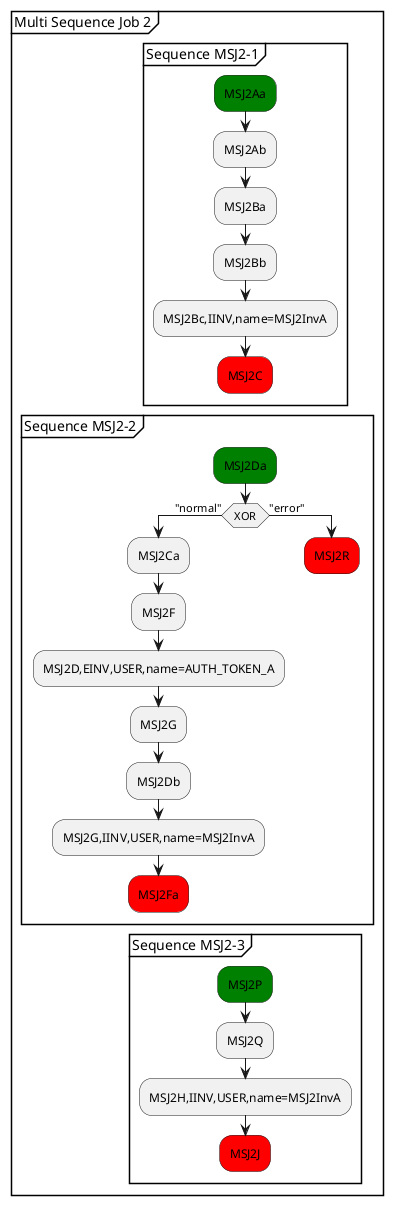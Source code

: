 @startuml
partition "Multi Sequence Job 2" {
group "Sequence MSJ2-1"
  #green:MSJ2Aa;
  :MSJ2Ab;
  :MSJ2Ba;
  :MSJ2Bb;
  :MSJ2Bc,IINV,name=MSJ2InvA;
  #red:MSJ2C;
  detach
end group
group "Sequence MSJ2-2"  
  #green:MSJ2Da;
  if (XOR) then ("normal")
      :MSJ2Ca;
      :MSJ2F;
      :MSJ2D,EINV,USER,name=AUTH_TOKEN_A;
      :MSJ2G;
    :MSJ2Db;
      :MSJ2G,IINV,USER,name=MSJ2InvA;
      #red:MSJ2Fa;
      detach
  else ("error")
    #red:MSJ2R;
    detach
    endif   
end group
group "Sequence MSJ2-3"      
      #green:MSJ2P;
      :MSJ2Q;
    :MSJ2H,IINV,USER,name=MSJ2InvA;
    #red:MSJ2J;
    detach

end group
}
@enduml